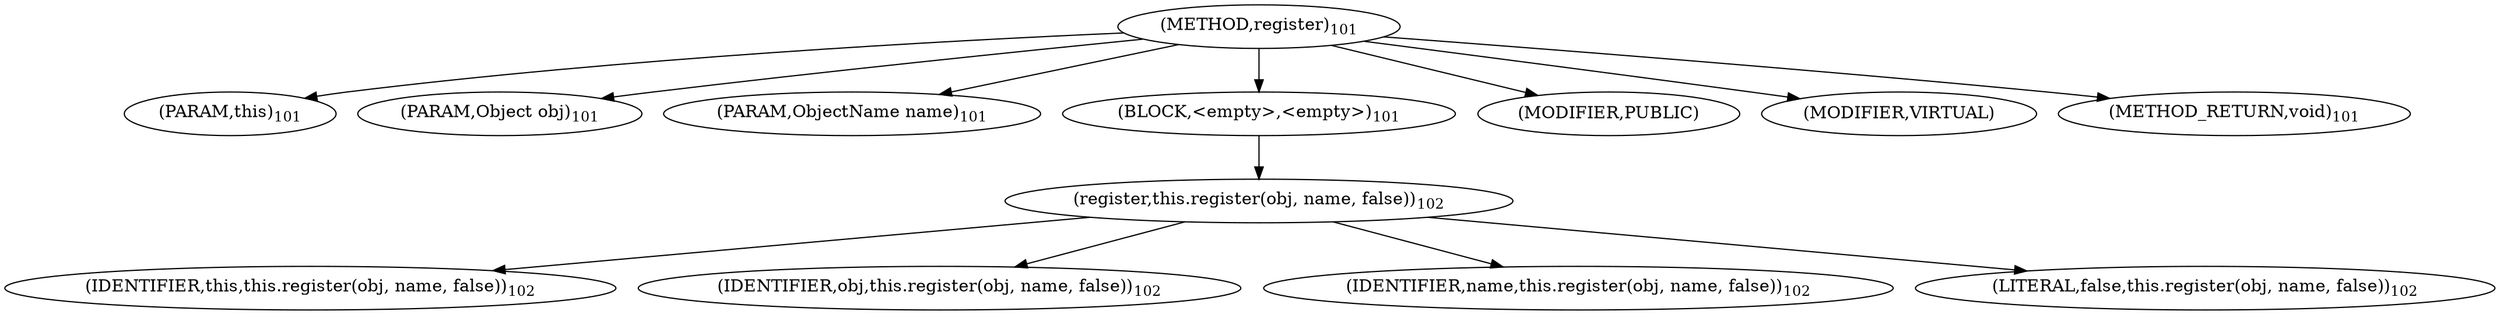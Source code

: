 digraph "register" {  
"204" [label = <(METHOD,register)<SUB>101</SUB>> ]
"6" [label = <(PARAM,this)<SUB>101</SUB>> ]
"205" [label = <(PARAM,Object obj)<SUB>101</SUB>> ]
"206" [label = <(PARAM,ObjectName name)<SUB>101</SUB>> ]
"207" [label = <(BLOCK,&lt;empty&gt;,&lt;empty&gt;)<SUB>101</SUB>> ]
"208" [label = <(register,this.register(obj, name, false))<SUB>102</SUB>> ]
"5" [label = <(IDENTIFIER,this,this.register(obj, name, false))<SUB>102</SUB>> ]
"209" [label = <(IDENTIFIER,obj,this.register(obj, name, false))<SUB>102</SUB>> ]
"210" [label = <(IDENTIFIER,name,this.register(obj, name, false))<SUB>102</SUB>> ]
"211" [label = <(LITERAL,false,this.register(obj, name, false))<SUB>102</SUB>> ]
"212" [label = <(MODIFIER,PUBLIC)> ]
"213" [label = <(MODIFIER,VIRTUAL)> ]
"214" [label = <(METHOD_RETURN,void)<SUB>101</SUB>> ]
  "204" -> "6" 
  "204" -> "205" 
  "204" -> "206" 
  "204" -> "207" 
  "204" -> "212" 
  "204" -> "213" 
  "204" -> "214" 
  "207" -> "208" 
  "208" -> "5" 
  "208" -> "209" 
  "208" -> "210" 
  "208" -> "211" 
}
